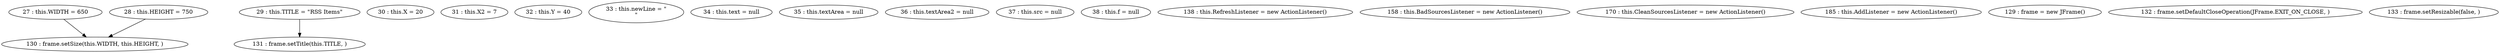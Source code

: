 digraph G {
"27 : this.WIDTH = 650"
"27 : this.WIDTH = 650" -> "130 : frame.setSize(this.WIDTH, this.HEIGHT, )"
"28 : this.HEIGHT = 750"
"28 : this.HEIGHT = 750" -> "130 : frame.setSize(this.WIDTH, this.HEIGHT, )"
"29 : this.TITLE = \"RSS Items\""
"29 : this.TITLE = \"RSS Items\"" -> "131 : frame.setTitle(this.TITLE, )"
"30 : this.X = 20"
"31 : this.X2 = 7"
"32 : this.Y = 40"
"33 : this.newLine = \"\n\""
"34 : this.text = null"
"35 : this.textArea = null"
"36 : this.textArea2 = null"
"37 : this.src = null"
"38 : this.f = null"
"138 : this.RefreshListener = new ActionListener()"
"158 : this.BadSourcesListener = new ActionListener()"
"170 : this.CleanSourcesListener = new ActionListener()"
"185 : this.AddListener = new ActionListener()"
"129 : frame = new JFrame()"
"130 : frame.setSize(this.WIDTH, this.HEIGHT, )"
"131 : frame.setTitle(this.TITLE, )"
"132 : frame.setDefaultCloseOperation(JFrame.EXIT_ON_CLOSE, )"
"133 : frame.setResizable(false, )"
}